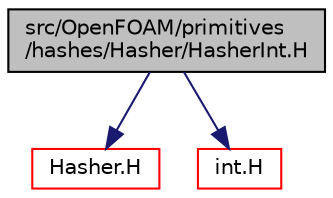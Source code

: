 digraph "src/OpenFOAM/primitives/hashes/Hasher/HasherInt.H"
{
  bgcolor="transparent";
  edge [fontname="Helvetica",fontsize="10",labelfontname="Helvetica",labelfontsize="10"];
  node [fontname="Helvetica",fontsize="10",shape=record];
  Node1 [label="src/OpenFOAM/primitives\l/hashes/Hasher/HasherInt.H",height=0.2,width=0.4,color="black", fillcolor="grey75", style="filled", fontcolor="black"];
  Node1 -> Node2 [color="midnightblue",fontsize="10",style="solid",fontname="Helvetica"];
  Node2 [label="Hasher.H",height=0.2,width=0.4,color="red",URL="$a08995.html",tooltip="Misc. hashing functions, mostly from Bob Jenkins. "];
  Node1 -> Node3 [color="midnightblue",fontsize="10",style="solid",fontname="Helvetica"];
  Node3 [label="int.H",height=0.2,width=0.4,color="red",URL="$a09002.html",tooltip="System integer. "];
}
